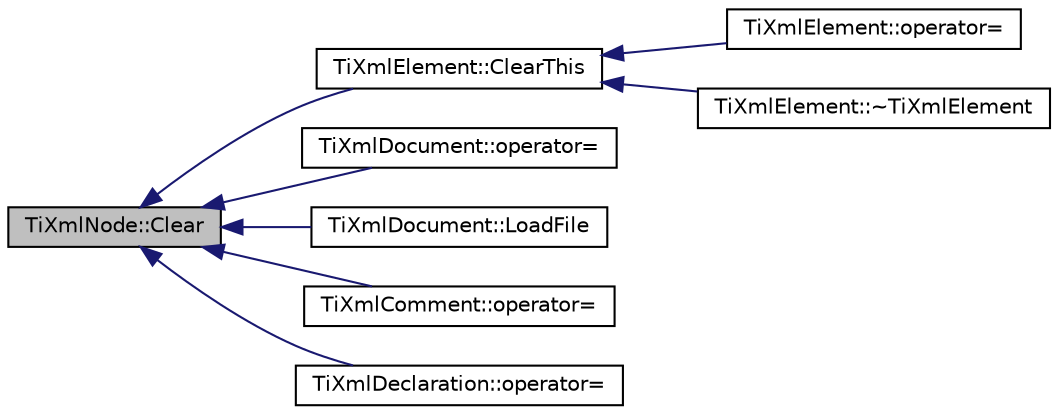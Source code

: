 digraph "TiXmlNode::Clear"
{
  edge [fontname="Helvetica",fontsize="10",labelfontname="Helvetica",labelfontsize="10"];
  node [fontname="Helvetica",fontsize="10",shape=record];
  rankdir="LR";
  Node1 [label="TiXmlNode::Clear",height=0.2,width=0.4,color="black", fillcolor="grey75", style="filled" fontcolor="black"];
  Node1 -> Node2 [dir="back",color="midnightblue",fontsize="10",style="solid"];
  Node2 [label="TiXmlElement::ClearThis",height=0.2,width=0.4,color="black", fillcolor="white", style="filled",URL="$class_ti_xml_element.html#a5670933ec2d7d9763b9891acc05d7f7d"];
  Node2 -> Node3 [dir="back",color="midnightblue",fontsize="10",style="solid"];
  Node3 [label="TiXmlElement::operator=",height=0.2,width=0.4,color="black", fillcolor="white", style="filled",URL="$class_ti_xml_element.html#ad58d300f4cfc0016ffa6861ebb718a0b"];
  Node2 -> Node4 [dir="back",color="midnightblue",fontsize="10",style="solid"];
  Node4 [label="TiXmlElement::~TiXmlElement",height=0.2,width=0.4,color="black", fillcolor="white", style="filled",URL="$class_ti_xml_element.html#aa049a47c5081c0d021968666360da261"];
  Node1 -> Node5 [dir="back",color="midnightblue",fontsize="10",style="solid"];
  Node5 [label="TiXmlDocument::operator=",height=0.2,width=0.4,color="black", fillcolor="white", style="filled",URL="$class_ti_xml_document.html#aa56fd4dbe8917d2033d865909e2d737e"];
  Node1 -> Node6 [dir="back",color="midnightblue",fontsize="10",style="solid"];
  Node6 [label="TiXmlDocument::LoadFile",height=0.2,width=0.4,color="black", fillcolor="white", style="filled",URL="$class_ti_xml_document.html#a41f6fe7200864d1dca663d230caf8db6"];
  Node1 -> Node7 [dir="back",color="midnightblue",fontsize="10",style="solid"];
  Node7 [label="TiXmlComment::operator=",height=0.2,width=0.4,color="black", fillcolor="white", style="filled",URL="$class_ti_xml_comment.html#aeceedc15f8b8f9ca0b6136696339b3ac"];
  Node1 -> Node8 [dir="back",color="midnightblue",fontsize="10",style="solid"];
  Node8 [label="TiXmlDeclaration::operator=",height=0.2,width=0.4,color="black", fillcolor="white", style="filled",URL="$class_ti_xml_declaration.html#a3bc617efe11014ff2b1a9c5727c37a9a"];
}
